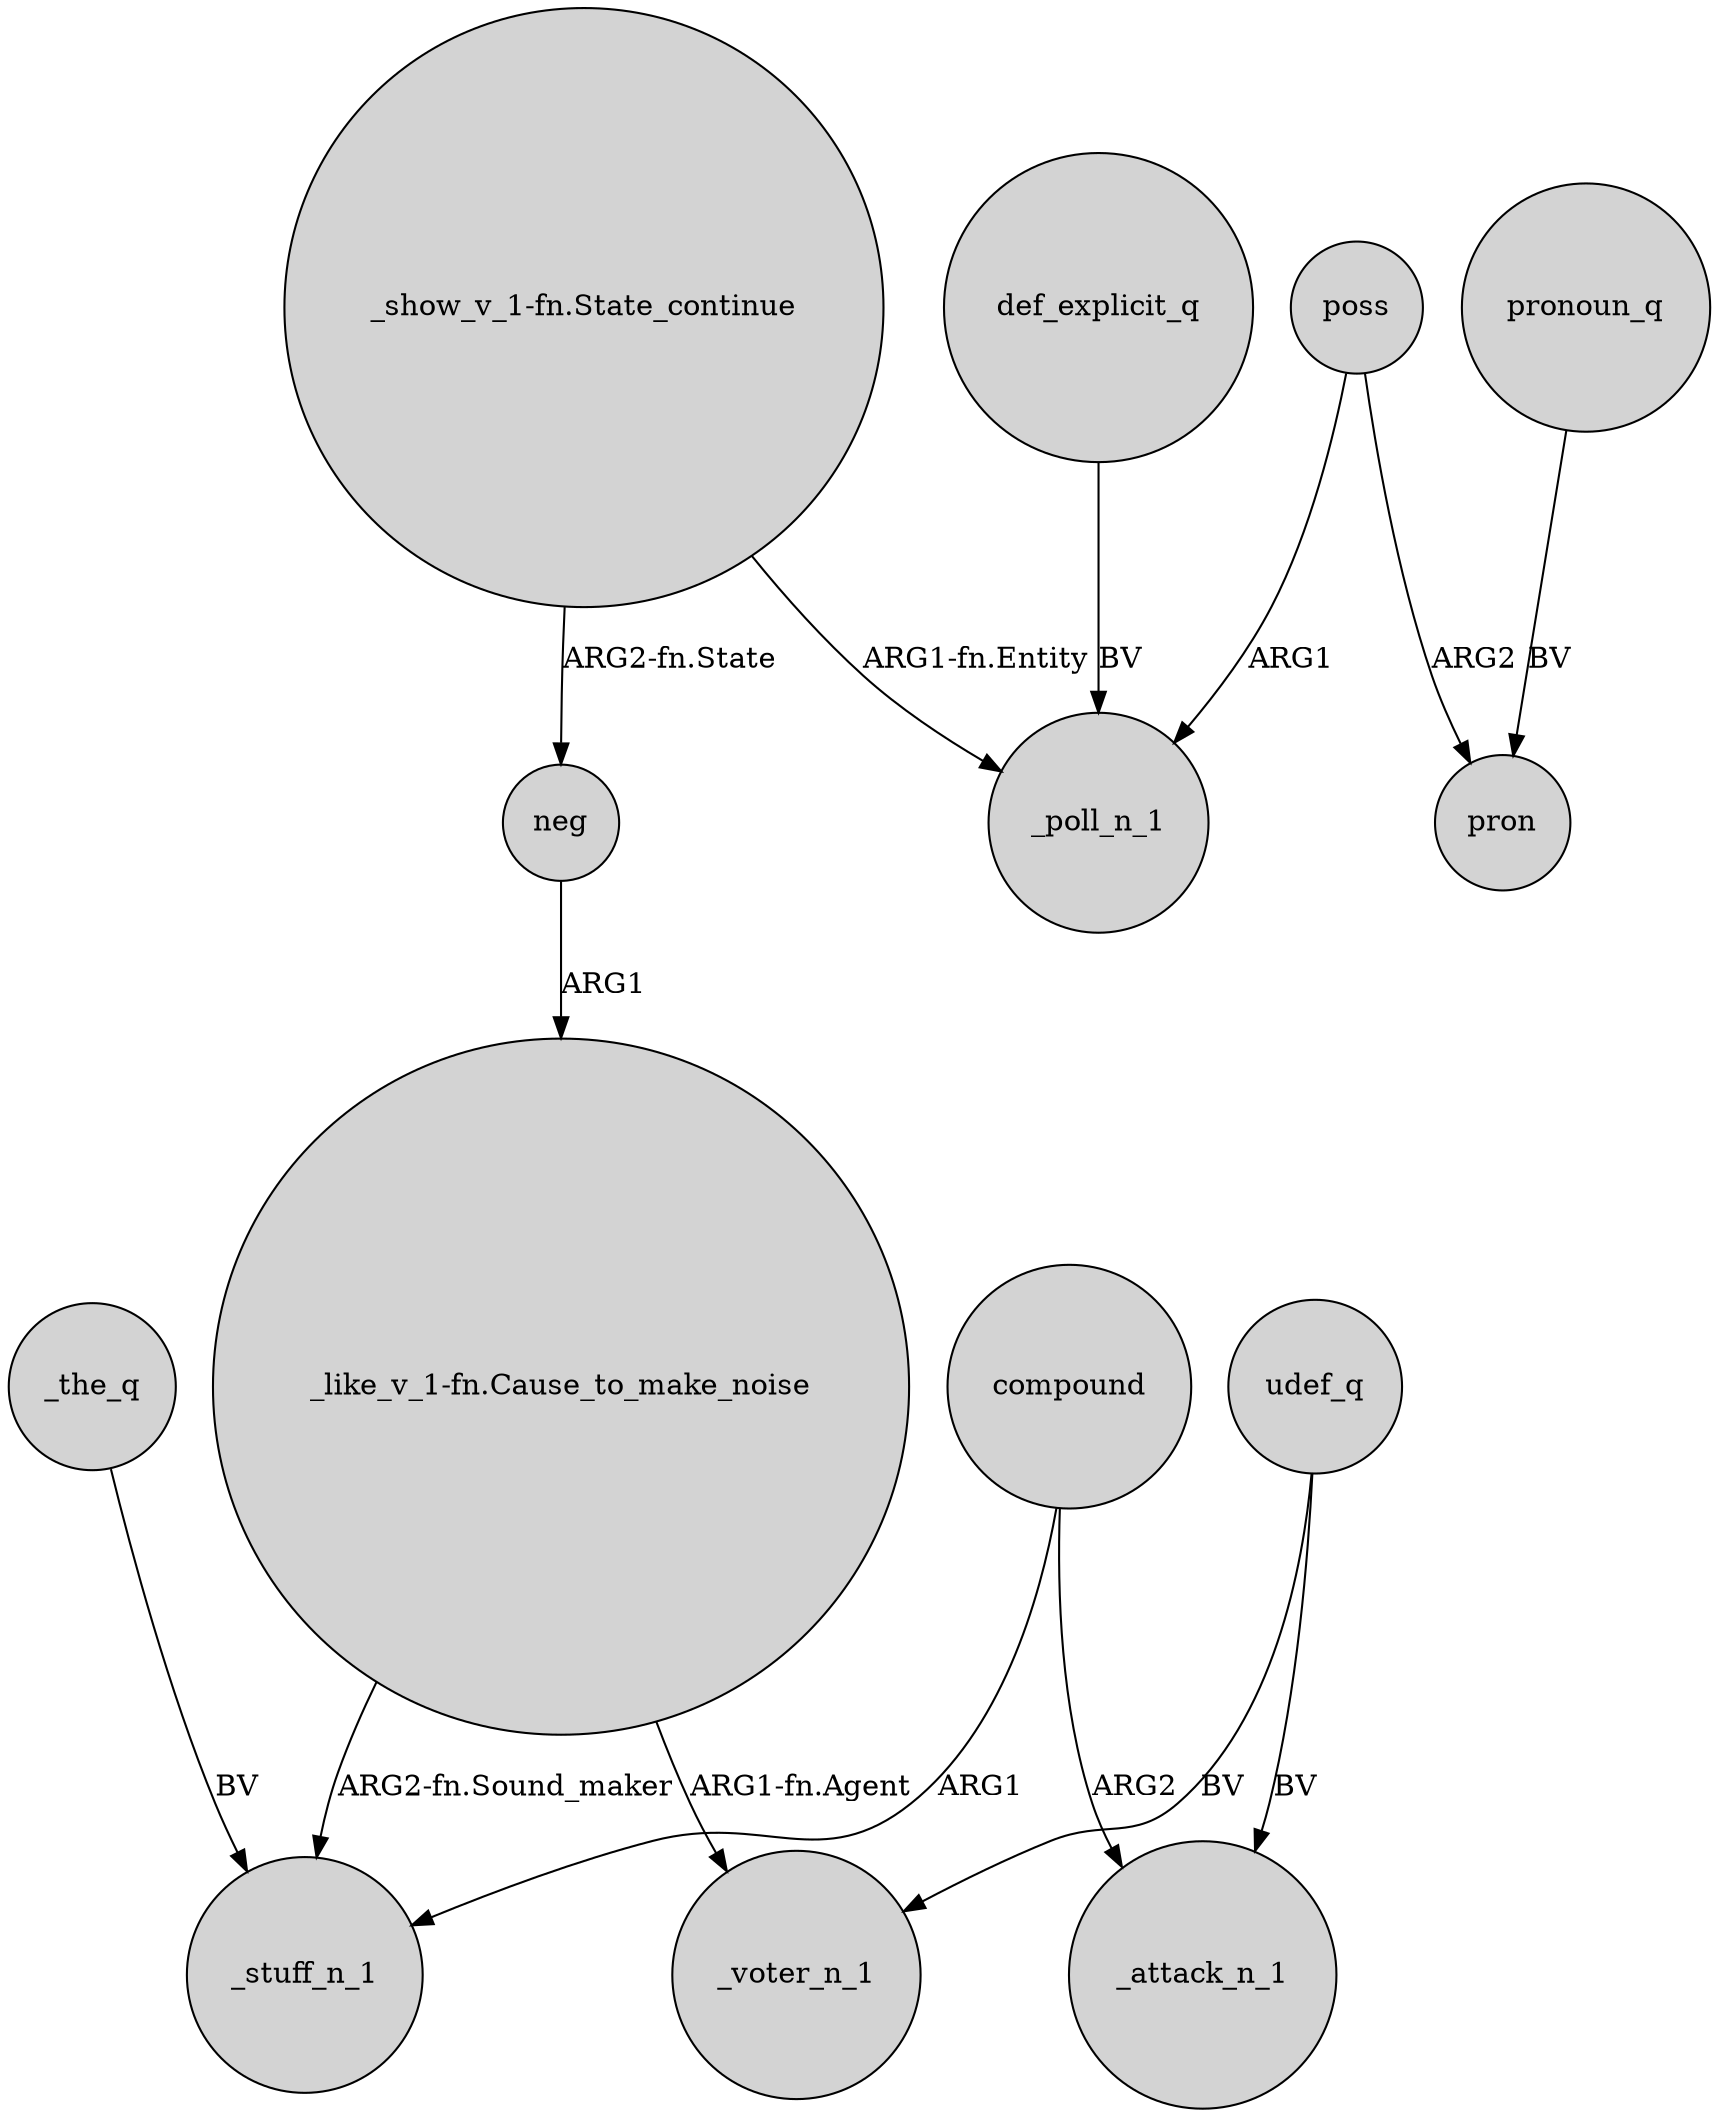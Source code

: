 digraph {
	node [shape=circle style=filled]
	def_explicit_q -> _poll_n_1 [label=BV]
	neg -> "_like_v_1-fn.Cause_to_make_noise" [label=ARG1]
	_the_q -> _stuff_n_1 [label=BV]
	compound -> _stuff_n_1 [label=ARG1]
	"_show_v_1-fn.State_continue" -> _poll_n_1 [label="ARG1-fn.Entity"]
	udef_q -> _attack_n_1 [label=BV]
	udef_q -> _voter_n_1 [label=BV]
	compound -> _attack_n_1 [label=ARG2]
	"_show_v_1-fn.State_continue" -> neg [label="ARG2-fn.State"]
	poss -> _poll_n_1 [label=ARG1]
	"_like_v_1-fn.Cause_to_make_noise" -> _voter_n_1 [label="ARG1-fn.Agent"]
	pronoun_q -> pron [label=BV]
	poss -> pron [label=ARG2]
	"_like_v_1-fn.Cause_to_make_noise" -> _stuff_n_1 [label="ARG2-fn.Sound_maker"]
}
